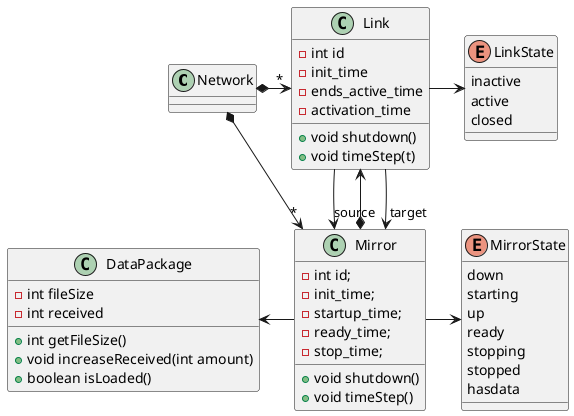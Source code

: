 @startuml

class Network

enum MirrorState {
  down
  starting
  up
  ready
  stopping
  stopped
  hasdata
}

enum LinkState {
  inactive
  active
  closed
}

class Mirror
{
  - int id;
  - init_time;
  - startup_time;
  - ready_time;
  - stop_time;
  + void shutdown()
  + void timeStep()
}

class Link
{
  - int id
  - init_time
  - ends_active_time
  - activation_time
  + void shutdown()
  + void timeStep(t)
}

class DataPackage
{
  - int fileSize
  - int received
  + int getFileSize()
  + void increaseReceived(int amount)
  + boolean isLoaded()
}

Network *--> "*" Mirror
Network *-> "*" Link
Mirror -> MirrorState
Mirror *--> Link
DataPackage <- Mirror
Link -> LinkState
Link --> "source" Mirror
Link --> "target" Mirror

@enduml